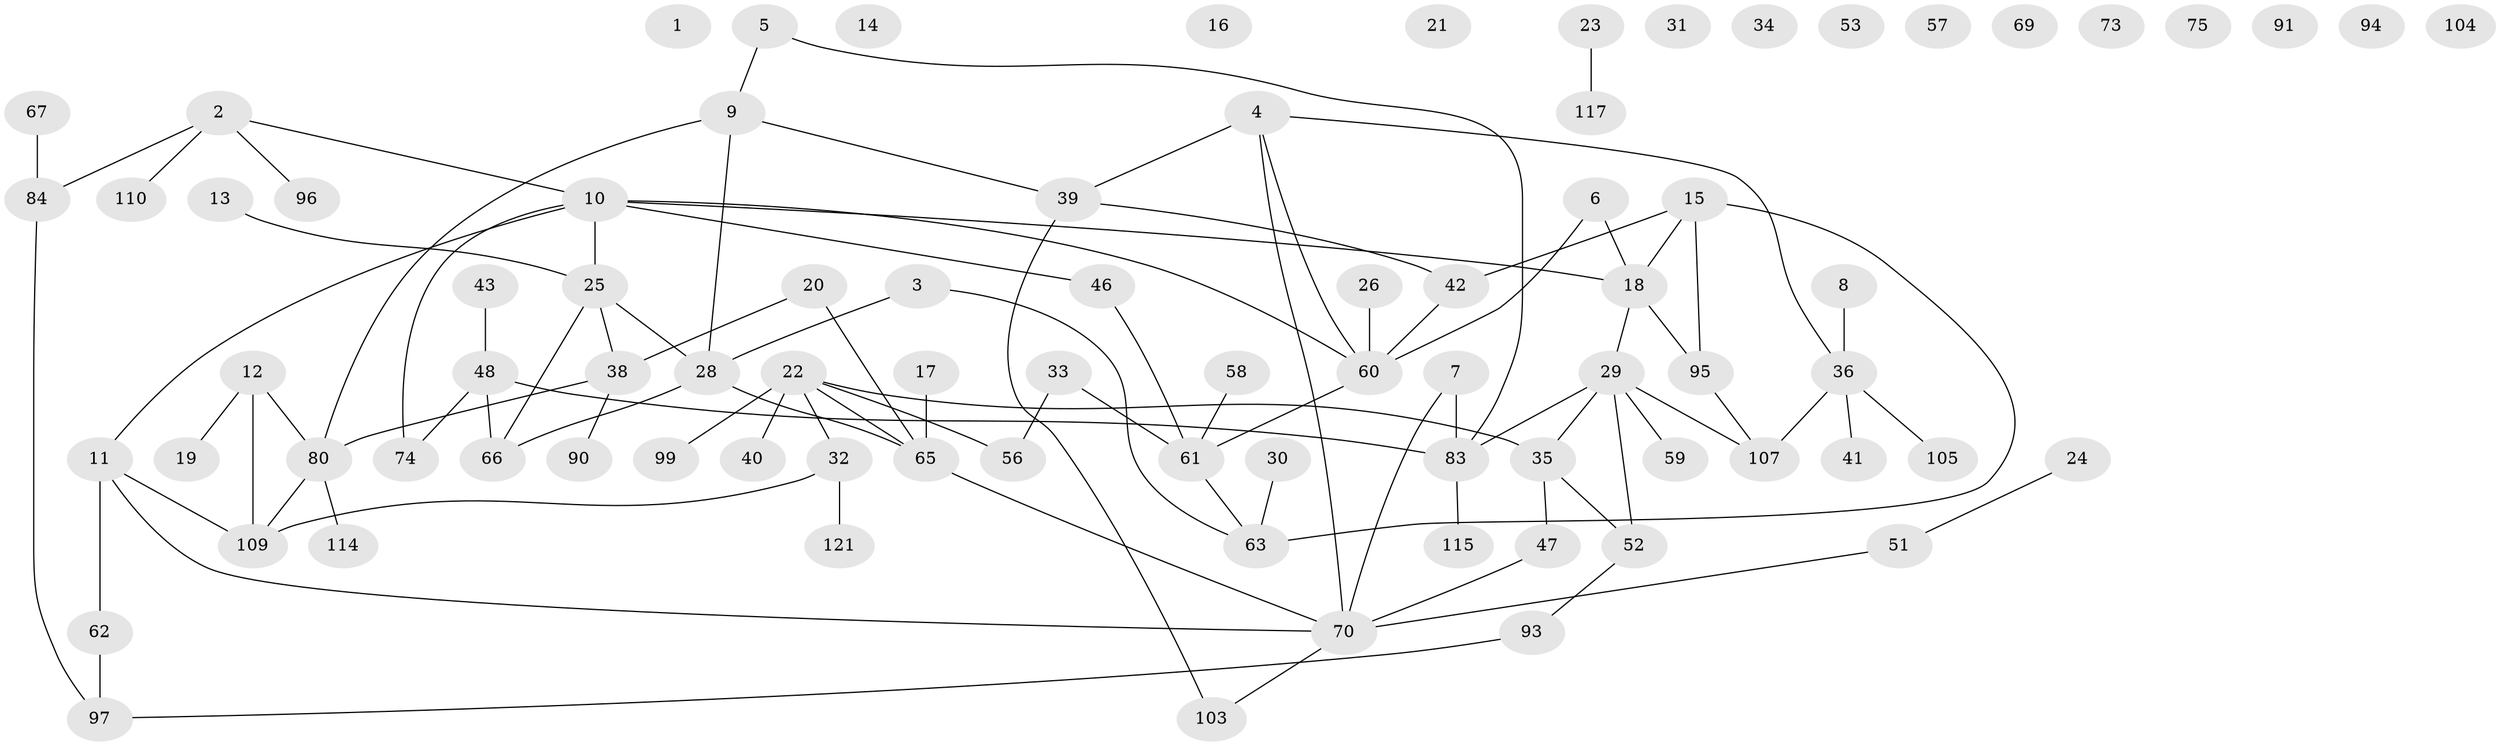 // original degree distribution, {0: 0.09917355371900827, 3: 0.2396694214876033, 2: 0.21487603305785125, 1: 0.2644628099173554, 4: 0.09917355371900827, 5: 0.0743801652892562, 6: 0.008264462809917356}
// Generated by graph-tools (version 1.1) at 2025/41/03/06/25 10:41:20]
// undirected, 84 vertices, 97 edges
graph export_dot {
graph [start="1"]
  node [color=gray90,style=filled];
  1;
  2 [super="+49"];
  3;
  4 [super="+37"];
  5 [super="+120"];
  6;
  7;
  8;
  9 [super="+27"];
  10 [super="+64"];
  11 [super="+79"];
  12 [super="+86"];
  13;
  14;
  15 [super="+112"];
  16;
  17 [super="+87"];
  18 [super="+118"];
  19;
  20;
  21;
  22 [super="+68"];
  23 [super="+45"];
  24;
  25 [super="+106"];
  26;
  28 [super="+44"];
  29 [super="+71"];
  30;
  31;
  32;
  33 [super="+72"];
  34;
  35 [super="+85"];
  36 [super="+54"];
  38 [super="+82"];
  39 [super="+89"];
  40;
  41;
  42 [super="+77"];
  43;
  46 [super="+50"];
  47;
  48 [super="+102"];
  51;
  52;
  53 [super="+55"];
  56 [super="+76"];
  57 [super="+111"];
  58;
  59 [super="+101"];
  60 [super="+81"];
  61 [super="+92"];
  62;
  63 [super="+116"];
  65 [super="+100"];
  66 [super="+98"];
  67;
  69;
  70 [super="+78"];
  73;
  74 [super="+88"];
  75;
  80;
  83 [super="+108"];
  84 [super="+113"];
  90;
  91;
  93;
  94;
  95;
  96;
  97 [super="+119"];
  99;
  103;
  104;
  105;
  107;
  109;
  110;
  114;
  115;
  117;
  121;
  2 -- 84;
  2 -- 110;
  2 -- 96;
  2 -- 10;
  3 -- 63;
  3 -- 28;
  4 -- 39;
  4 -- 60;
  4 -- 70;
  4 -- 36;
  5 -- 83;
  5 -- 9;
  6 -- 18;
  6 -- 60;
  7 -- 83;
  7 -- 70;
  8 -- 36;
  9 -- 39;
  9 -- 80;
  9 -- 28;
  10 -- 60;
  10 -- 18;
  10 -- 74;
  10 -- 25;
  10 -- 11;
  10 -- 46;
  11 -- 62;
  11 -- 70;
  11 -- 109;
  12 -- 19;
  12 -- 109;
  12 -- 80;
  13 -- 25;
  15 -- 63;
  15 -- 95;
  15 -- 18;
  15 -- 42;
  17 -- 65;
  18 -- 95;
  18 -- 29;
  20 -- 38;
  20 -- 65;
  22 -- 56 [weight=2];
  22 -- 99;
  22 -- 32;
  22 -- 65;
  22 -- 40;
  22 -- 35;
  23 -- 117;
  24 -- 51;
  25 -- 28;
  25 -- 66;
  25 -- 38;
  26 -- 60;
  28 -- 65;
  28 -- 66;
  29 -- 35;
  29 -- 52;
  29 -- 83;
  29 -- 107;
  29 -- 59;
  30 -- 63;
  32 -- 109;
  32 -- 121;
  33 -- 56;
  33 -- 61;
  35 -- 52;
  35 -- 47;
  36 -- 105;
  36 -- 41;
  36 -- 107;
  38 -- 80;
  38 -- 90;
  39 -- 103;
  39 -- 42;
  42 -- 60;
  43 -- 48;
  46 -- 61;
  47 -- 70;
  48 -- 74;
  48 -- 83;
  48 -- 66;
  51 -- 70;
  52 -- 93;
  58 -- 61;
  60 -- 61;
  61 -- 63;
  62 -- 97;
  65 -- 70;
  67 -- 84;
  70 -- 103;
  80 -- 109;
  80 -- 114;
  83 -- 115;
  84 -- 97;
  93 -- 97;
  95 -- 107;
}
